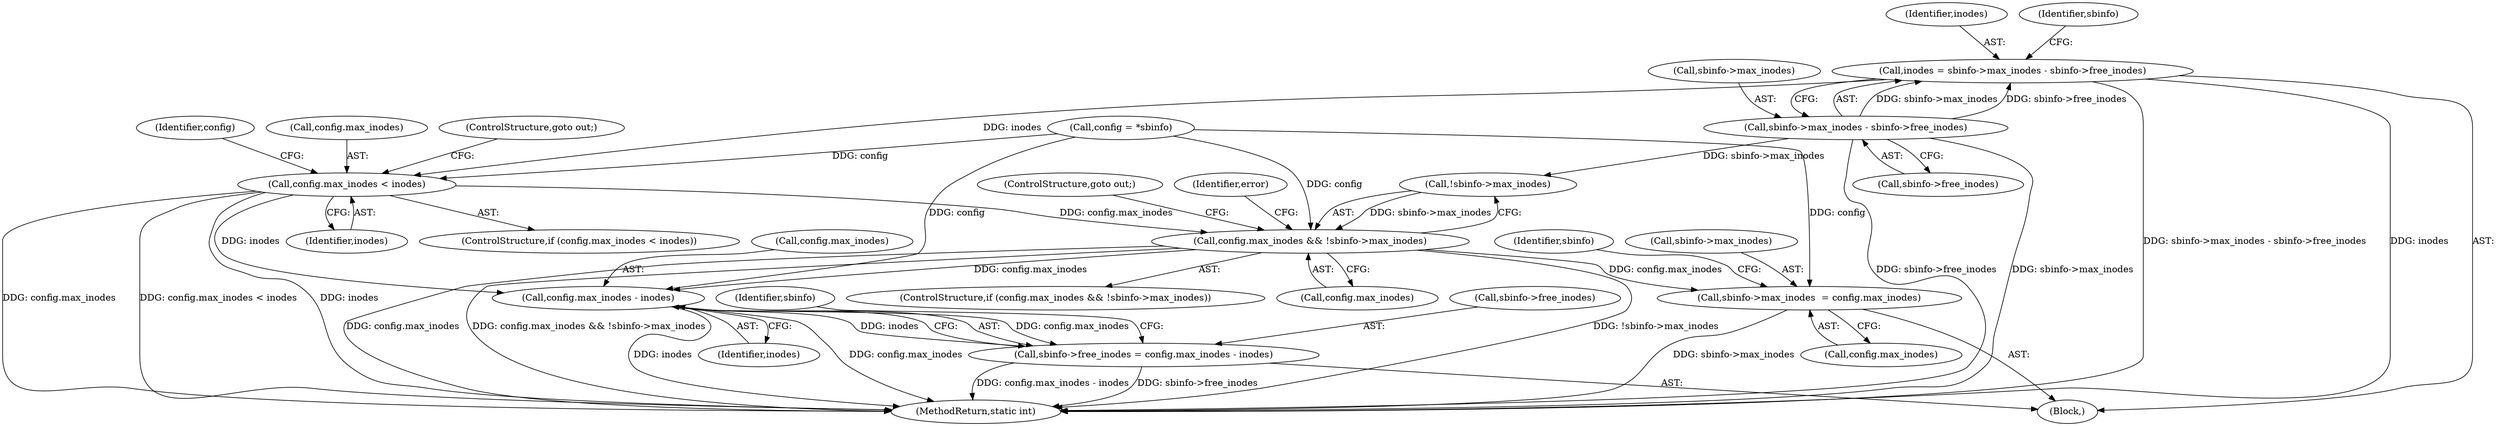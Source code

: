 digraph "0_linux_5f00110f7273f9ff04ac69a5f85bb535a4fd0987@API" {
"1000136" [label="(Call,inodes = sbinfo->max_inodes - sbinfo->free_inodes)"];
"1000138" [label="(Call,sbinfo->max_inodes - sbinfo->free_inodes)"];
"1000158" [label="(Call,config.max_inodes < inodes)"];
"1000175" [label="(Call,config.max_inodes && !sbinfo->max_inodes)"];
"1000194" [label="(Call,sbinfo->max_inodes  = config.max_inodes)"];
"1000205" [label="(Call,config.max_inodes - inodes)"];
"1000201" [label="(Call,sbinfo->free_inodes = config.max_inodes - inodes)"];
"1000167" [label="(Identifier,config)"];
"1000183" [label="(ControlStructure,goto out;)"];
"1000179" [label="(Call,!sbinfo->max_inodes)"];
"1000137" [label="(Identifier,inodes)"];
"1000159" [label="(Call,config.max_inodes)"];
"1000203" [label="(Identifier,sbinfo)"];
"1000175" [label="(Call,config.max_inodes && !sbinfo->max_inodes)"];
"1000201" [label="(Call,sbinfo->free_inodes = config.max_inodes - inodes)"];
"1000150" [label="(Identifier,sbinfo)"];
"1000106" [label="(Block,)"];
"1000174" [label="(ControlStructure,if (config.max_inodes && !sbinfo->max_inodes))"];
"1000194" [label="(Call,sbinfo->max_inodes  = config.max_inodes)"];
"1000198" [label="(Call,config.max_inodes)"];
"1000163" [label="(ControlStructure,goto out;)"];
"1000162" [label="(Identifier,inodes)"];
"1000136" [label="(Call,inodes = sbinfo->max_inodes - sbinfo->free_inodes)"];
"1000195" [label="(Call,sbinfo->max_inodes)"];
"1000176" [label="(Call,config.max_inodes)"];
"1000206" [label="(Call,config.max_inodes)"];
"1000158" [label="(Call,config.max_inodes < inodes)"];
"1000209" [label="(Identifier,inodes)"];
"1000212" [label="(Identifier,sbinfo)"];
"1000185" [label="(Identifier,error)"];
"1000113" [label="(Call,config = *sbinfo)"];
"1000157" [label="(ControlStructure,if (config.max_inodes < inodes))"];
"1000202" [label="(Call,sbinfo->free_inodes)"];
"1000229" [label="(MethodReturn,static int)"];
"1000139" [label="(Call,sbinfo->max_inodes)"];
"1000205" [label="(Call,config.max_inodes - inodes)"];
"1000142" [label="(Call,sbinfo->free_inodes)"];
"1000138" [label="(Call,sbinfo->max_inodes - sbinfo->free_inodes)"];
"1000136" -> "1000106"  [label="AST: "];
"1000136" -> "1000138"  [label="CFG: "];
"1000137" -> "1000136"  [label="AST: "];
"1000138" -> "1000136"  [label="AST: "];
"1000150" -> "1000136"  [label="CFG: "];
"1000136" -> "1000229"  [label="DDG: sbinfo->max_inodes - sbinfo->free_inodes"];
"1000136" -> "1000229"  [label="DDG: inodes"];
"1000138" -> "1000136"  [label="DDG: sbinfo->max_inodes"];
"1000138" -> "1000136"  [label="DDG: sbinfo->free_inodes"];
"1000136" -> "1000158"  [label="DDG: inodes"];
"1000138" -> "1000142"  [label="CFG: "];
"1000139" -> "1000138"  [label="AST: "];
"1000142" -> "1000138"  [label="AST: "];
"1000138" -> "1000229"  [label="DDG: sbinfo->free_inodes"];
"1000138" -> "1000229"  [label="DDG: sbinfo->max_inodes"];
"1000138" -> "1000179"  [label="DDG: sbinfo->max_inodes"];
"1000158" -> "1000157"  [label="AST: "];
"1000158" -> "1000162"  [label="CFG: "];
"1000159" -> "1000158"  [label="AST: "];
"1000162" -> "1000158"  [label="AST: "];
"1000163" -> "1000158"  [label="CFG: "];
"1000167" -> "1000158"  [label="CFG: "];
"1000158" -> "1000229"  [label="DDG: config.max_inodes"];
"1000158" -> "1000229"  [label="DDG: config.max_inodes < inodes"];
"1000158" -> "1000229"  [label="DDG: inodes"];
"1000113" -> "1000158"  [label="DDG: config"];
"1000158" -> "1000175"  [label="DDG: config.max_inodes"];
"1000158" -> "1000205"  [label="DDG: inodes"];
"1000175" -> "1000174"  [label="AST: "];
"1000175" -> "1000176"  [label="CFG: "];
"1000175" -> "1000179"  [label="CFG: "];
"1000176" -> "1000175"  [label="AST: "];
"1000179" -> "1000175"  [label="AST: "];
"1000183" -> "1000175"  [label="CFG: "];
"1000185" -> "1000175"  [label="CFG: "];
"1000175" -> "1000229"  [label="DDG: !sbinfo->max_inodes"];
"1000175" -> "1000229"  [label="DDG: config.max_inodes"];
"1000175" -> "1000229"  [label="DDG: config.max_inodes && !sbinfo->max_inodes"];
"1000113" -> "1000175"  [label="DDG: config"];
"1000179" -> "1000175"  [label="DDG: sbinfo->max_inodes"];
"1000175" -> "1000194"  [label="DDG: config.max_inodes"];
"1000175" -> "1000205"  [label="DDG: config.max_inodes"];
"1000194" -> "1000106"  [label="AST: "];
"1000194" -> "1000198"  [label="CFG: "];
"1000195" -> "1000194"  [label="AST: "];
"1000198" -> "1000194"  [label="AST: "];
"1000203" -> "1000194"  [label="CFG: "];
"1000194" -> "1000229"  [label="DDG: sbinfo->max_inodes"];
"1000113" -> "1000194"  [label="DDG: config"];
"1000205" -> "1000201"  [label="AST: "];
"1000205" -> "1000209"  [label="CFG: "];
"1000206" -> "1000205"  [label="AST: "];
"1000209" -> "1000205"  [label="AST: "];
"1000201" -> "1000205"  [label="CFG: "];
"1000205" -> "1000229"  [label="DDG: inodes"];
"1000205" -> "1000229"  [label="DDG: config.max_inodes"];
"1000205" -> "1000201"  [label="DDG: config.max_inodes"];
"1000205" -> "1000201"  [label="DDG: inodes"];
"1000113" -> "1000205"  [label="DDG: config"];
"1000201" -> "1000106"  [label="AST: "];
"1000202" -> "1000201"  [label="AST: "];
"1000212" -> "1000201"  [label="CFG: "];
"1000201" -> "1000229"  [label="DDG: config.max_inodes - inodes"];
"1000201" -> "1000229"  [label="DDG: sbinfo->free_inodes"];
}
